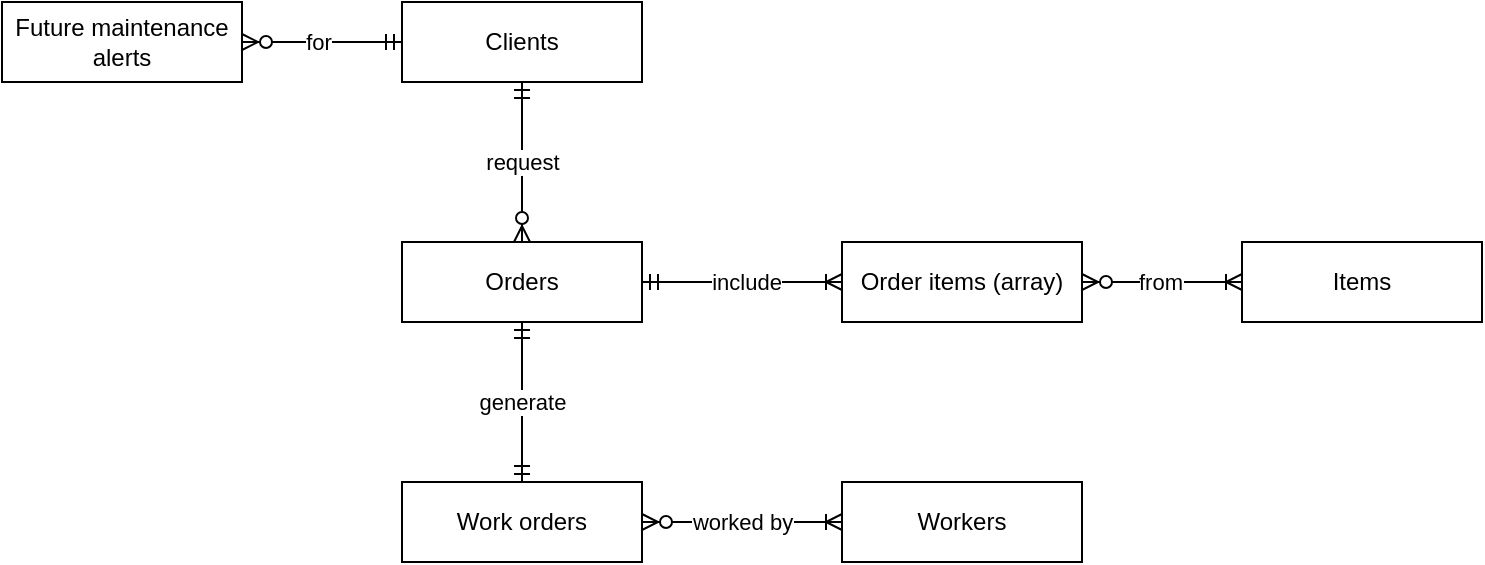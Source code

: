 <mxfile version="24.8.9">
  <diagram name="Page-1" id="e56a1550-8fbb-45ad-956c-1786394a9013">
    <mxGraphModel dx="691" dy="483" grid="1" gridSize="10" guides="1" tooltips="1" connect="1" arrows="1" fold="1" page="1" pageScale="1" pageWidth="1100" pageHeight="850" background="none" math="0" shadow="0">
      <root>
        <mxCell id="0" />
        <mxCell id="1" parent="0" />
        <mxCell id="TlHTjuxf8ejG_CG2a8bt-5" value="Future maintenance alerts" style="whiteSpace=wrap;html=1;align=center;" vertex="1" parent="1">
          <mxGeometry x="80" y="120" width="120" height="40" as="geometry" />
        </mxCell>
        <mxCell id="TlHTjuxf8ejG_CG2a8bt-6" value="Clients" style="whiteSpace=wrap;html=1;align=center;" vertex="1" parent="1">
          <mxGeometry x="280" y="120" width="120" height="40" as="geometry" />
        </mxCell>
        <mxCell id="TlHTjuxf8ejG_CG2a8bt-7" value="Orders" style="whiteSpace=wrap;html=1;align=center;" vertex="1" parent="1">
          <mxGeometry x="280" y="240" width="120" height="40" as="geometry" />
        </mxCell>
        <mxCell id="TlHTjuxf8ejG_CG2a8bt-8" value="Work orders" style="whiteSpace=wrap;html=1;align=center;" vertex="1" parent="1">
          <mxGeometry x="280" y="360" width="120" height="40" as="geometry" />
        </mxCell>
        <mxCell id="TlHTjuxf8ejG_CG2a8bt-9" value="Order items (array)" style="whiteSpace=wrap;html=1;align=center;" vertex="1" parent="1">
          <mxGeometry x="500" y="240" width="120" height="40" as="geometry" />
        </mxCell>
        <mxCell id="TlHTjuxf8ejG_CG2a8bt-11" value="Items" style="whiteSpace=wrap;html=1;align=center;" vertex="1" parent="1">
          <mxGeometry x="700" y="240" width="120" height="40" as="geometry" />
        </mxCell>
        <mxCell id="TlHTjuxf8ejG_CG2a8bt-12" value="Workers" style="whiteSpace=wrap;html=1;align=center;" vertex="1" parent="1">
          <mxGeometry x="500" y="360" width="120" height="40" as="geometry" />
        </mxCell>
        <mxCell id="TlHTjuxf8ejG_CG2a8bt-17" value="" style="edgeStyle=entityRelationEdgeStyle;fontSize=12;html=1;endArrow=ERzeroToMany;startArrow=ERmandOne;rounded=0;entryX=1;entryY=0.5;entryDx=0;entryDy=0;exitX=0;exitY=0.5;exitDx=0;exitDy=0;" edge="1" parent="1" source="TlHTjuxf8ejG_CG2a8bt-6" target="TlHTjuxf8ejG_CG2a8bt-5">
          <mxGeometry width="100" height="100" relative="1" as="geometry">
            <mxPoint x="160" y="390" as="sourcePoint" />
            <mxPoint x="260" y="290" as="targetPoint" />
          </mxGeometry>
        </mxCell>
        <mxCell id="TlHTjuxf8ejG_CG2a8bt-24" value="for" style="edgeLabel;html=1;align=center;verticalAlign=middle;resizable=0;points=[];" vertex="1" connectable="0" parent="TlHTjuxf8ejG_CG2a8bt-17">
          <mxGeometry x="-0.121" relative="1" as="geometry">
            <mxPoint x="-7" as="offset" />
          </mxGeometry>
        </mxCell>
        <mxCell id="TlHTjuxf8ejG_CG2a8bt-19" value="" style="fontSize=12;html=1;endArrow=ERzeroToMany;startArrow=ERmandOne;rounded=0;exitX=0.5;exitY=1;exitDx=0;exitDy=0;entryX=0.5;entryY=0;entryDx=0;entryDy=0;" edge="1" parent="1" source="TlHTjuxf8ejG_CG2a8bt-6" target="TlHTjuxf8ejG_CG2a8bt-7">
          <mxGeometry width="100" height="100" relative="1" as="geometry">
            <mxPoint x="180" y="400" as="sourcePoint" />
            <mxPoint x="280" y="300" as="targetPoint" />
          </mxGeometry>
        </mxCell>
        <mxCell id="TlHTjuxf8ejG_CG2a8bt-25" value="request" style="edgeLabel;html=1;align=center;verticalAlign=middle;resizable=0;points=[];" vertex="1" connectable="0" parent="TlHTjuxf8ejG_CG2a8bt-19">
          <mxGeometry x="-0.129" y="-3" relative="1" as="geometry">
            <mxPoint x="3" y="5" as="offset" />
          </mxGeometry>
        </mxCell>
        <mxCell id="TlHTjuxf8ejG_CG2a8bt-20" value="" style="fontSize=12;html=1;endArrow=ERmandOne;startArrow=ERmandOne;rounded=0;entryX=0.5;entryY=1;entryDx=0;entryDy=0;exitX=0.5;exitY=0;exitDx=0;exitDy=0;" edge="1" parent="1" source="TlHTjuxf8ejG_CG2a8bt-8" target="TlHTjuxf8ejG_CG2a8bt-7">
          <mxGeometry width="100" height="100" relative="1" as="geometry">
            <mxPoint x="190" y="420" as="sourcePoint" />
            <mxPoint x="290" y="320" as="targetPoint" />
          </mxGeometry>
        </mxCell>
        <mxCell id="TlHTjuxf8ejG_CG2a8bt-28" value="generate" style="edgeLabel;html=1;align=center;verticalAlign=middle;resizable=0;points=[];" vertex="1" connectable="0" parent="TlHTjuxf8ejG_CG2a8bt-20">
          <mxGeometry x="0.015" relative="1" as="geometry">
            <mxPoint as="offset" />
          </mxGeometry>
        </mxCell>
        <mxCell id="TlHTjuxf8ejG_CG2a8bt-21" value="" style="edgeStyle=entityRelationEdgeStyle;fontSize=12;html=1;endArrow=ERoneToMany;startArrow=ERmandOne;rounded=0;entryX=0;entryY=0.5;entryDx=0;entryDy=0;exitX=1;exitY=0.5;exitDx=0;exitDy=0;" edge="1" parent="1" source="TlHTjuxf8ejG_CG2a8bt-7" target="TlHTjuxf8ejG_CG2a8bt-9">
          <mxGeometry width="100" height="100" relative="1" as="geometry">
            <mxPoint x="160" y="430" as="sourcePoint" />
            <mxPoint x="260" y="330" as="targetPoint" />
          </mxGeometry>
        </mxCell>
        <mxCell id="TlHTjuxf8ejG_CG2a8bt-26" value="include" style="edgeLabel;html=1;align=center;verticalAlign=middle;resizable=0;points=[];" vertex="1" connectable="0" parent="TlHTjuxf8ejG_CG2a8bt-21">
          <mxGeometry x="-0.221" y="1" relative="1" as="geometry">
            <mxPoint x="13" y="1" as="offset" />
          </mxGeometry>
        </mxCell>
        <mxCell id="TlHTjuxf8ejG_CG2a8bt-22" value="" style="edgeStyle=entityRelationEdgeStyle;fontSize=12;html=1;endArrow=ERoneToMany;startArrow=ERzeroToMany;rounded=0;entryX=0;entryY=0.5;entryDx=0;entryDy=0;exitX=1;exitY=0.5;exitDx=0;exitDy=0;" edge="1" parent="1" source="TlHTjuxf8ejG_CG2a8bt-8" target="TlHTjuxf8ejG_CG2a8bt-12">
          <mxGeometry width="100" height="100" relative="1" as="geometry">
            <mxPoint x="180" y="410" as="sourcePoint" />
            <mxPoint x="280" y="310" as="targetPoint" />
          </mxGeometry>
        </mxCell>
        <mxCell id="TlHTjuxf8ejG_CG2a8bt-29" value="worked by" style="edgeLabel;html=1;align=center;verticalAlign=middle;resizable=0;points=[];" vertex="1" connectable="0" parent="TlHTjuxf8ejG_CG2a8bt-22">
          <mxGeometry x="-0.081" relative="1" as="geometry">
            <mxPoint x="4" as="offset" />
          </mxGeometry>
        </mxCell>
        <mxCell id="TlHTjuxf8ejG_CG2a8bt-23" value="" style="edgeStyle=entityRelationEdgeStyle;fontSize=12;html=1;endArrow=ERoneToMany;startArrow=ERzeroToMany;rounded=0;entryX=0;entryY=0.5;entryDx=0;entryDy=0;exitX=1;exitY=0.5;exitDx=0;exitDy=0;" edge="1" parent="1" source="TlHTjuxf8ejG_CG2a8bt-9" target="TlHTjuxf8ejG_CG2a8bt-11">
          <mxGeometry width="100" height="100" relative="1" as="geometry">
            <mxPoint x="600" y="259.71" as="sourcePoint" />
            <mxPoint x="680" y="259.71" as="targetPoint" />
          </mxGeometry>
        </mxCell>
        <mxCell id="TlHTjuxf8ejG_CG2a8bt-27" value="from" style="edgeLabel;html=1;align=center;verticalAlign=middle;resizable=0;points=[];" vertex="1" connectable="0" parent="TlHTjuxf8ejG_CG2a8bt-23">
          <mxGeometry x="-0.039" relative="1" as="geometry">
            <mxPoint as="offset" />
          </mxGeometry>
        </mxCell>
      </root>
    </mxGraphModel>
  </diagram>
</mxfile>

